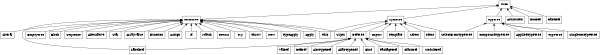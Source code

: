 digraph SQLTypes {

  size="4,4"
  rankdir=BT
  rank=max
  ratio=compress
  
  node [shape = record]
  
  Tree
  
  SymTree -> Tree
  
  DefTree -> SymTree
  
  TermTree -> Tree
  
  TypTree -> Tree
  
  EmptyTree -> TermTree
  
  PackageDef -> DefTree
  
  ClassDef -> DefTree
  
  ModuleDef -> DefTree
  
  ValDef -> DefTree
  
  DefDef -> DefTree
  
  AbsTypeDef -> DefTree
  
  AliasTypeDef -> DefTree
  
  LabelDef -> DefTree
  LabelDef -> TermTree
  
  Import -> SymTree
  
  Attributed -> Tree
  
  DocDef -> Tree
  
  Template -> SymTree
  
  Block -> TermTree
  
  CaseDef -> Tree
  
  Sequence -> TermTree
  
  Alternative -> TermTree
  
  Star -> TermTree
  
  Bind -> DefTree
  
  ArrayValue -> TermTree
  
  Function -> TermTree
  
  Assign -> TermTree
  
  If -> TermTree
  
  Match -> TermTree
  
  Return -> TermTree
  
  Try -> TermTree
  
  Throw -> TermTree
  
  New -> TermTree
  
  TypeApply -> TermTree
  
  Apply -> TermTree
  
  Super -> TermTree
  Super -> SymTree
  
  This -> TermTree
  This -> SymTree
  
  Select -> SymTree
  
  Ident -> SymTree
  
  Literal -> TermTree
  
  TypeTree -> TypTree
  
  SingletonTypeTree -> TypTree
  
  SelectFromTypeTree -> TypTree
  SelectFromTypeTree -> SymTree
  
  CompoundTypeTree -> TypTree
  
  AppliedTypeTree -> TypTree
  
}
